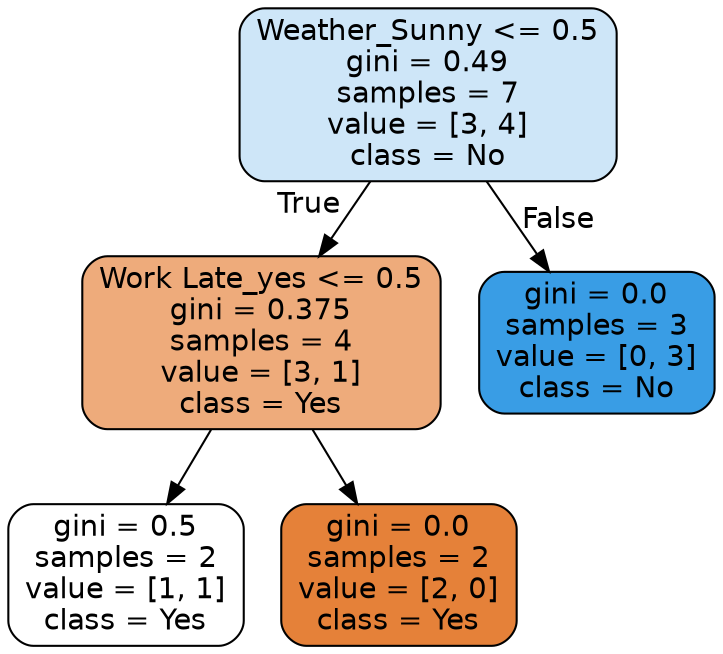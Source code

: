 digraph Tree {
node [shape=box, style="filled, rounded", color="black", fontname="helvetica"] ;
edge [fontname="helvetica"] ;
0 [label="Weather_Sunny <= 0.5\ngini = 0.49\nsamples = 7\nvalue = [3, 4]\nclass = No", fillcolor="#cee6f8"] ;
1 [label="Work Late_yes <= 0.5\ngini = 0.375\nsamples = 4\nvalue = [3, 1]\nclass = Yes", fillcolor="#eeab7b"] ;
0 -> 1 [labeldistance=2.5, labelangle=45, headlabel="True"] ;
2 [label="gini = 0.5\nsamples = 2\nvalue = [1, 1]\nclass = Yes", fillcolor="#ffffff"] ;
1 -> 2 ;
3 [label="gini = 0.0\nsamples = 2\nvalue = [2, 0]\nclass = Yes", fillcolor="#e58139"] ;
1 -> 3 ;
4 [label="gini = 0.0\nsamples = 3\nvalue = [0, 3]\nclass = No", fillcolor="#399de5"] ;
0 -> 4 [labeldistance=2.5, labelangle=-45, headlabel="False"] ;
}